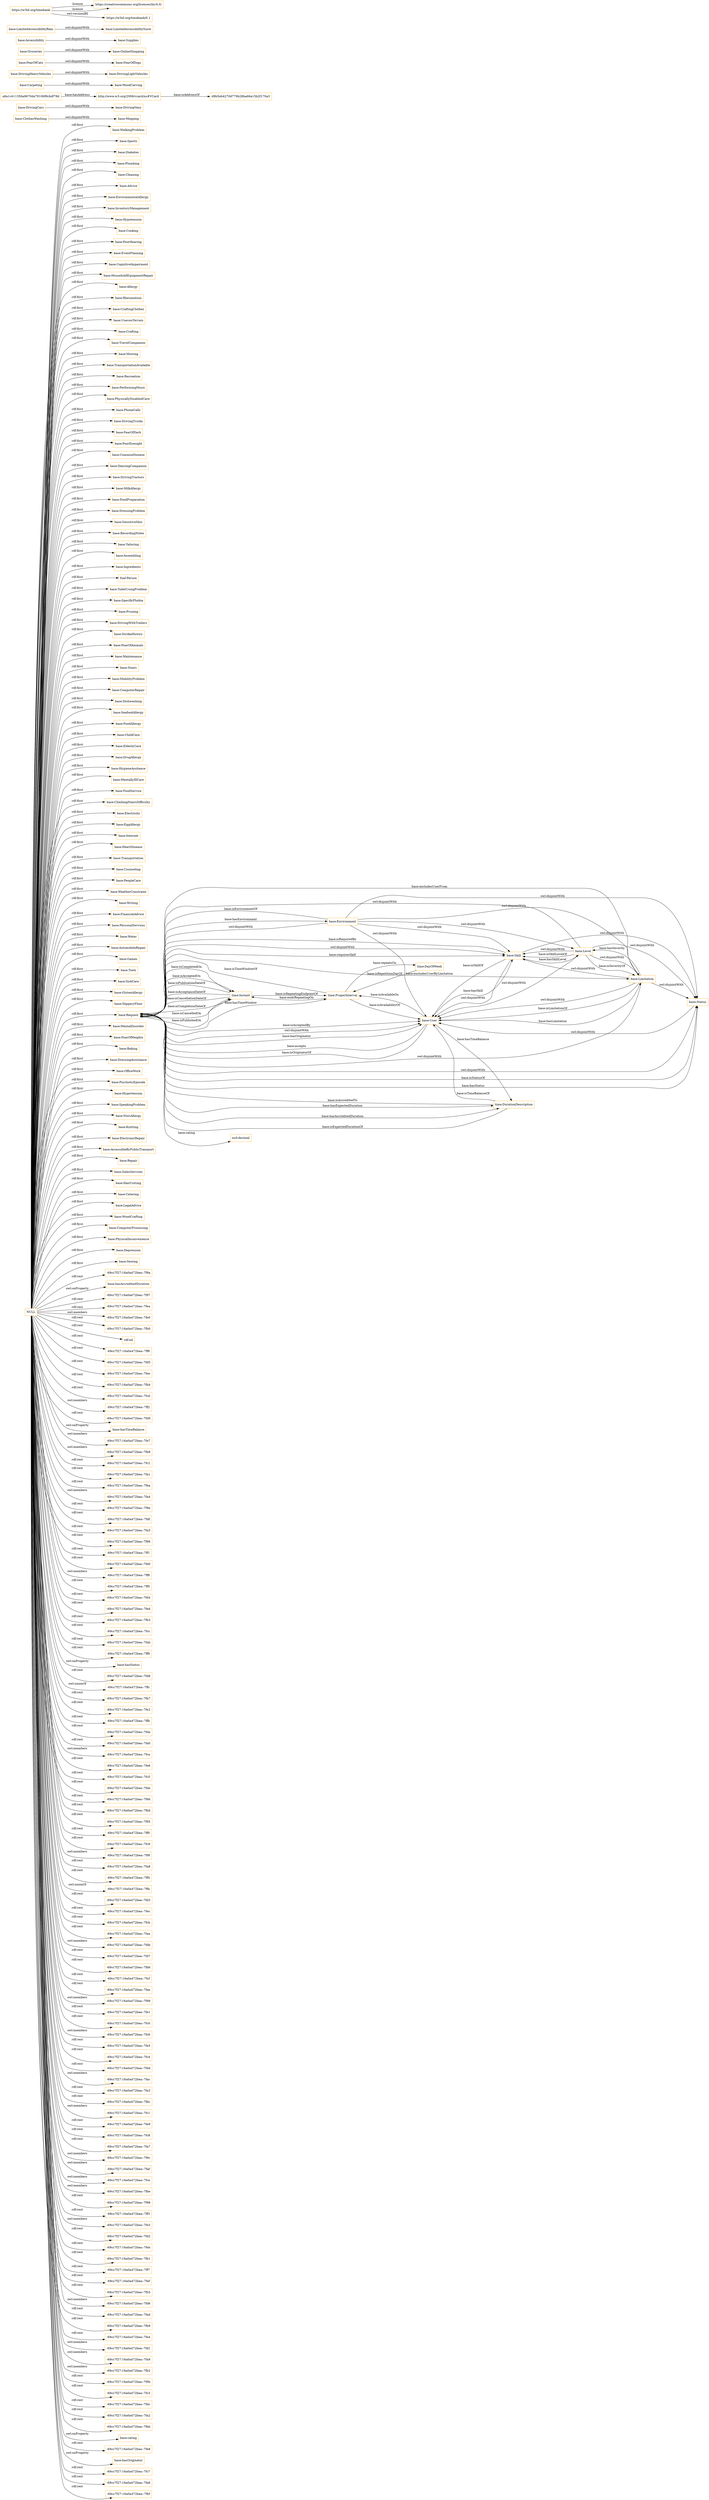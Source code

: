 digraph ar2dtool_diagram { 
rankdir=LR;
size="1501"
node [shape = rectangle, color="orange"]; "base:WalkingProblem" "base:Sports" "base:Mopping" "base:Diabetes" "base:Plumbing" "base:Cleaning" "base:Advice" "base:DrivingCars" "base:EnvironmentalAllergy" "base:InventoryManagement" "base:Hypotension" "base:Cooking" "base:PoorHearing" "base:EventPlanning" "base:CognitiveImpairment" "time:Instant" "base:HouseholdEquipmentRepair" "a8a1c411356a9670da79106f8cbdf78d" "base:Allergy" "base:Rheumatism" "time:DayOfWeek" "base:CraftingClothes" "base:UnevenTerrain" "base:Crafting" "base:Carpeting" "base:DrivingHeavyVehicles" "time:ProperInterval" "base:TravelCompanion" "base:Mowing" "base:TransportationAvailable" "base:Recreation" "base:PerformingMusic" "base:PhysicallyDisabledCare" "base:PhoneCalls" "base:DrivingTrucks" "base:FearOfDark" "base:PoorEyesight" "base:CommonDisease" "base:DancingCompanion" "base:DrivingTractors" "base:FearOfDogs" "base:MilkAllergy" "base:Groceries" "base:FoodPreparation" "base:DressingProblem" "base:SensitiveSkin" "base:RecordingNotes" "base:Tailoring" "base:Assembling" "base:Level" "base:Ingredients" "foaf:Person" "d9b5eb4270d779b28ba66a15b2f170a3" "base:Limitation" "base:ToiletUsingProblem" "base:SpecificPhobia" "base:Pruning" "base:DrivingWithTrailers" "base:StrokeHistory" "base:WoodCarving" "base:FearOfAnimals" "base:Maintenance" "base:User" "base:Stairs" "base:MobilityProblem" "base:ComputerRepair" "base:Dishwashing" "base:SeafoodAllergy" "base:FoodAllergy" "base:ChildCare" "base:DrivingVans" "base:ClothesWashing" "base:OnlineShopping" "base:Accessibility" "base:ElderlyCare" "base:DrugAllergy" "base:HygieneAssitance" "base:MentallyIllCare" "base:Environment" "base:FoodService" "base:ClimbingStairsDifficulty" "base:Electricity" "base:EggAllergy" "base:Internet" "base:HeartDisease" "time:DurationDescription" "base:Transportation" "base:Status" "base:Counseling" "base:PeopleCare" "base:WeatherConstraint" "base:Writing" "base:FinancialAdvice" "base:PersonalServices" "base:Water" "base:LimitedAccessibilityRain" "base:AutomobileRepair" "base:Games" "base:Tools" "base:SickCare" "http://www.w3.org/2006/vcard/ns#VCard" "base:GlutenAllergy" "base:SlipperyFloor" "base:Request" "base:FearOfCats" "base:MentalDisorder" "base:FearOfHeights" "base:Baking" "base:DrivingLightVehicles" "base:DressingAssistance" "base:OfficeWork" "base:PsychoticEpisode" "base:Hypertension" "base:SpeakingProblem" "base:NutsAllergy" "base:Knitting" "base:LimitedAccessibilitySnow" "base:ElectronicRepair" "base:AccessibleByPublicTransport" "base:Repair" "base:SalesServices" "base:Skill" "base:Supplies" "base:HairCutting" "base:Catering" "base:LegalAdvice" "base:WoodCrafting" "base:ComputerProcessing" "base:PhysicalInconvenience" "base:Depression" "base:Sewing" ; /*classes style*/
	"base:Groceries" -> "base:OnlineShopping" [ label = "owl:disjointWith" ];
	"base:FearOfCats" -> "base:FearOfDogs" [ label = "owl:disjointWith" ];
	"base:LimitedAccessibilityRain" -> "base:LimitedAccessibilitySnow" [ label = "owl:disjointWith" ];
	"base:Limitation" -> "base:User" [ label = "owl:disjointWith" ];
	"base:Limitation" -> "base:Status" [ label = "owl:disjointWith" ];
	"base:Limitation" -> "base:Skill" [ label = "owl:disjointWith" ];
	"base:Limitation" -> "base:Request" [ label = "owl:disjointWith" ];
	"base:Request" -> "base:User" [ label = "owl:disjointWith" ];
	"base:Request" -> "base:Status" [ label = "owl:disjointWith" ];
	"base:Request" -> "base:Skill" [ label = "owl:disjointWith" ];
	"base:Carpeting" -> "base:WoodCarving" [ label = "owl:disjointWith" ];
	"base:DrivingHeavyVehicles" -> "base:DrivingLightVehicles" [ label = "owl:disjointWith" ];
	"base:Accessibility" -> "base:Supplies" [ label = "owl:disjointWith" ];
	"base:Skill" -> "base:User" [ label = "owl:disjointWith" ];
	"base:Skill" -> "base:Status" [ label = "owl:disjointWith" ];
	"NULL" -> "-69cc7f27:16a0a472bea:-7f9a" [ label = "rdf:rest" ];
	"NULL" -> "base:hasAccreditedDuration" [ label = "owl:onProperty" ];
	"NULL" -> "-69cc7f27:16a0a472bea:-7f97" [ label = "rdf:rest" ];
	"NULL" -> "base:MentallyIllCare" [ label = "rdf:first" ];
	"NULL" -> "-69cc7f27:16a0a472bea:-7fea" [ label = "rdf:rest" ];
	"NULL" -> "-69cc7f27:16a0a472bea:-7fe0" [ label = "owl:members" ];
	"NULL" -> "-69cc7f27:16a0a472bea:-7fb0" [ label = "rdf:rest" ];
	"NULL" -> "base:FearOfHeights" [ label = "rdf:first" ];
	"NULL" -> "base:DressingAssistance" [ label = "rdf:first" ];
	"NULL" -> "base:Water" [ label = "rdf:first" ];
	"NULL" -> "base:AutomobileRepair" [ label = "rdf:first" ];
	"NULL" -> "base:RecordingNotes" [ label = "rdf:first" ];
	"NULL" -> "rdf:nil" [ label = "rdf:rest" ];
	"NULL" -> "-69cc7f27:16a0a472bea:-7ff6" [ label = "rdf:rest" ];
	"NULL" -> "base:SalesServices" [ label = "rdf:first" ];
	"NULL" -> "base:HygieneAssitance" [ label = "rdf:first" ];
	"NULL" -> "-69cc7f27:16a0a472bea:-7fd5" [ label = "rdf:rest" ];
	"NULL" -> "-69cc7f27:16a0a472bea:-7fee" [ label = "rdf:rest" ];
	"NULL" -> "base:SeafoodAllergy" [ label = "rdf:first" ];
	"NULL" -> "-69cc7f27:16a0a472bea:-7fb4" [ label = "rdf:rest" ];
	"NULL" -> "-69cc7f27:16a0a472bea:-7fcd" [ label = "rdf:rest" ];
	"NULL" -> "base:Pruning" [ label = "rdf:first" ];
	"NULL" -> "-69cc7f27:16a0a472bea:-7ff2" [ label = "owl:members" ];
	"NULL" -> "base:Tools" [ label = "rdf:first" ];
	"NULL" -> "-69cc7f27:16a0a472bea:-7fd9" [ label = "rdf:rest" ];
	"NULL" -> "base:hasTimeBalance" [ label = "owl:onProperty" ];
	"NULL" -> "-69cc7f27:16a0a472bea:-7fe7" [ label = "owl:members" ];
	"NULL" -> "base:StrokeHistory" [ label = "rdf:first" ];
	"NULL" -> "-69cc7f27:16a0a472bea:-7fb8" [ label = "owl:members" ];
	"NULL" -> "base:OfficeWork" [ label = "rdf:first" ];
	"NULL" -> "base:Assembling" [ label = "rdf:first" ];
	"NULL" -> "base:Sewing" [ label = "rdf:first" ];
	"NULL" -> "base:DrivingTrucks" [ label = "rdf:first" ];
	"NULL" -> "base:DrugAllergy" [ label = "rdf:first" ];
	"NULL" -> "base:FoodAllergy" [ label = "rdf:first" ];
	"NULL" -> "base:NutsAllergy" [ label = "rdf:first" ];
	"NULL" -> "base:Recreation" [ label = "rdf:first" ];
	"NULL" -> "-69cc7f27:16a0a472bea:-7fc2" [ label = "rdf:rest" ];
	"NULL" -> "-69cc7f27:16a0a472bea:-7fa1" [ label = "rdf:rest" ];
	"NULL" -> "base:Electricity" [ label = "rdf:first" ];
	"NULL" -> "-69cc7f27:16a0a472bea:-7fba" [ label = "rdf:rest" ];
	"NULL" -> "base:FoodService" [ label = "rdf:first" ];
	"NULL" -> "-69cc7f27:16a0a472bea:-7fa4" [ label = "owl:members" ];
	"NULL" -> "base:Games" [ label = "rdf:first" ];
	"NULL" -> "base:Sports" [ label = "rdf:first" ];
	"NULL" -> "base:AccessibleByPublicTransport" [ label = "rdf:first" ];
	"NULL" -> "-69cc7f27:16a0a472bea:-7f9e" [ label = "rdf:rest" ];
	"NULL" -> "-69cc7f27:16a0a472bea:-7fdf" [ label = "rdf:rest" ];
	"NULL" -> "-69cc7f27:16a0a472bea:-7fa5" [ label = "rdf:rest" ];
	"NULL" -> "base:Cooking" [ label = "rdf:first" ];
	"NULL" -> "base:Transportation" [ label = "rdf:first" ];
	"NULL" -> "base:ClimbingStairsDifficulty" [ label = "rdf:first" ];
	"NULL" -> "-69cc7f27:16a0a472bea:-7f96" [ label = "rdf:rest" ];
	"NULL" -> "base:FoodPreparation" [ label = "rdf:first" ];
	"NULL" -> "-69cc7f27:16a0a472bea:-7ff1" [ label = "rdf:rest" ];
	"NULL" -> "base:SlipperyFloor" [ label = "rdf:first" ];
	"NULL" -> "base:DrivingWithTrailers" [ label = "rdf:first" ];
	"NULL" -> "-69cc7f27:16a0a472bea:-7fd0" [ label = "rdf:rest" ];
	"NULL" -> "base:Diabetes" [ label = "rdf:first" ];
	"NULL" -> "-69cc7f27:16a0a472bea:-7ff8" [ label = "owl:members" ];
	"NULL" -> "-69cc7f27:16a0a472bea:-7ff5" [ label = "rdf:rest" ];
	"NULL" -> "base:Plumbing" [ label = "rdf:first" ];
	"NULL" -> "-69cc7f27:16a0a472bea:-7fd4" [ label = "rdf:rest" ];
	"NULL" -> "-69cc7f27:16a0a472bea:-7fed" [ label = "rdf:rest" ];
	"NULL" -> "-69cc7f27:16a0a472bea:-7fb3" [ label = "rdf:rest" ];
	"NULL" -> "-69cc7f27:16a0a472bea:-7fcc" [ label = "rdf:rest" ];
	"NULL" -> "-69cc7f27:16a0a472bea:-7fab" [ label = "rdf:rest" ];
	"NULL" -> "-69cc7f27:16a0a472bea:-7ff9" [ label = "rdf:rest" ];
	"NULL" -> "base:SpecificPhobia" [ label = "rdf:first" ];
	"NULL" -> "base:hasStatus" [ label = "owl:onProperty" ];
	"NULL" -> "base:Knitting" [ label = "rdf:first" ];
	"NULL" -> "base:ElderlyCare" [ label = "rdf:first" ];
	"NULL" -> "-69cc7f27:16a0a472bea:-7fd8" [ label = "rdf:rest" ];
	"NULL" -> "-69cc7f27:16a0a472bea:-7ffc" [ label = "owl:unionOf" ];
	"NULL" -> "-69cc7f27:16a0a472bea:-7fb7" [ label = "rdf:rest" ];
	"NULL" -> "base:Rheumatism" [ label = "rdf:first" ];
	"NULL" -> "base:Ingredients" [ label = "rdf:first" ];
	"NULL" -> "base:Maintenance" [ label = "rdf:first" ];
	"NULL" -> "-69cc7f27:16a0a472bea:-7fe2" [ label = "rdf:rest" ];
	"NULL" -> "-69cc7f27:16a0a472bea:-7ffb" [ label = "rdf:rest" ];
	"NULL" -> "base:Allergy" [ label = "rdf:first" ];
	"NULL" -> "-69cc7f27:16a0a472bea:-7fda" [ label = "rdf:rest" ];
	"NULL" -> "-69cc7f27:16a0a472bea:-7fa0" [ label = "rdf:rest" ];
	"NULL" -> "base:SpeakingProblem" [ label = "rdf:first" ];
	"NULL" -> "-69cc7f27:16a0a472bea:-7fca" [ label = "owl:members" ];
	"NULL" -> "base:DressingProblem" [ label = "rdf:first" ];
	"NULL" -> "-69cc7f27:16a0a472bea:-7fe6" [ label = "rdf:rest" ];
	"NULL" -> "-69cc7f27:16a0a472bea:-7fc5" [ label = "rdf:rest" ];
	"NULL" -> "-69cc7f27:16a0a472bea:-7fde" [ label = "rdf:rest" ];
	"NULL" -> "-69cc7f27:16a0a472bea:-7f9d" [ label = "rdf:rest" ];
	"NULL" -> "base:PoorEyesight" [ label = "rdf:first" ];
	"NULL" -> "base:WeatherConstraint" [ label = "rdf:first" ];
	"NULL" -> "base:EventPlanning" [ label = "rdf:first" ];
	"NULL" -> "-69cc7f27:16a0a472bea:-7fbd" [ label = "rdf:rest" ];
	"NULL" -> "base:HeartDisease" [ label = "rdf:first" ];
	"NULL" -> "base:DrivingTractors" [ label = "rdf:first" ];
	"NULL" -> "-69cc7f27:16a0a472bea:-7f95" [ label = "rdf:rest" ];
	"NULL" -> "base:MobilityProblem" [ label = "rdf:first" ];
	"NULL" -> "base:LegalAdvice" [ label = "rdf:first" ];
	"NULL" -> "-69cc7f27:16a0a472bea:-7ff0" [ label = "rdf:rest" ];
	"NULL" -> "base:Writing" [ label = "rdf:first" ];
	"NULL" -> "base:CognitiveImpairment" [ label = "rdf:first" ];
	"NULL" -> "base:FearOfAnimals" [ label = "rdf:first" ];
	"NULL" -> "-69cc7f27:16a0a472bea:-7fc9" [ label = "rdf:rest" ];
	"NULL" -> "base:TransportationAvailable" [ label = "rdf:first" ];
	"NULL" -> "-69cc7f27:16a0a472bea:-7f9f" [ label = "owl:members" ];
	"NULL" -> "-69cc7f27:16a0a472bea:-7fa8" [ label = "rdf:rest" ];
	"NULL" -> "base:MilkAllergy" [ label = "rdf:first" ];
	"NULL" -> "base:ChildCare" [ label = "rdf:first" ];
	"NULL" -> "-69cc7f27:16a0a472bea:-7ff4" [ label = "rdf:rest" ];
	"NULL" -> "-69cc7f27:16a0a472bea:-7ffa" [ label = "owl:unionOf" ];
	"NULL" -> "-69cc7f27:16a0a472bea:-7fd3" [ label = "rdf:rest" ];
	"NULL" -> "-69cc7f27:16a0a472bea:-7fec" [ label = "rdf:rest" ];
	"NULL" -> "base:ElectronicRepair" [ label = "rdf:first" ];
	"NULL" -> "base:Depression" [ label = "rdf:first" ];
	"NULL" -> "-69cc7f27:16a0a472bea:-7fcb" [ label = "rdf:rest" ];
	"NULL" -> "base:EnvironmentalAllergy" [ label = "rdf:first" ];
	"NULL" -> "base:Dishwashing" [ label = "rdf:first" ];
	"NULL" -> "-69cc7f27:16a0a472bea:-7faa" [ label = "rdf:rest" ];
	"NULL" -> "base:PhysicalInconvenience" [ label = "rdf:first" ];
	"NULL" -> "base:PoorHearing" [ label = "rdf:first" ];
	"NULL" -> "base:ToiletUsingProblem" [ label = "rdf:first" ];
	"NULL" -> "base:InventoryManagement" [ label = "rdf:first" ];
	"NULL" -> "-69cc7f27:16a0a472bea:-7fdb" [ label = "owl:members" ];
	"NULL" -> "-69cc7f27:16a0a472bea:-7fd7" [ label = "rdf:rest" ];
	"NULL" -> "base:Advice" [ label = "rdf:first" ];
	"NULL" -> "-69cc7f27:16a0a472bea:-7fb6" [ label = "rdf:rest" ];
	"NULL" -> "-69cc7f27:16a0a472bea:-7fcf" [ label = "rdf:rest" ];
	"NULL" -> "base:Stairs" [ label = "rdf:first" ];
	"NULL" -> "-69cc7f27:16a0a472bea:-7fae" [ label = "rdf:rest" ];
	"NULL" -> "-69cc7f27:16a0a472bea:-7f99" [ label = "owl:members" ];
	"NULL" -> "-69cc7f27:16a0a472bea:-7fe1" [ label = "rdf:rest" ];
	"NULL" -> "-69cc7f27:16a0a472bea:-7fc0" [ label = "rdf:rest" ];
	"NULL" -> "-69cc7f27:16a0a472bea:-7fc6" [ label = "owl:members" ];
	"NULL" -> "base:Hypertension" [ label = "rdf:first" ];
	"NULL" -> "base:TravelCompanion" [ label = "rdf:first" ];
	"NULL" -> "-69cc7f27:16a0a472bea:-7fe5" [ label = "rdf:rest" ];
	"NULL" -> "base:Counseling" [ label = "rdf:first" ];
	"NULL" -> "base:PerformingMusic" [ label = "rdf:first" ];
	"NULL" -> "-69cc7f27:16a0a472bea:-7fc4" [ label = "rdf:rest" ];
	"NULL" -> "base:PeopleCare" [ label = "rdf:first" ];
	"NULL" -> "-69cc7f27:16a0a472bea:-7fdd" [ label = "rdf:rest" ];
	"NULL" -> "base:Hypotension" [ label = "rdf:first" ];
	"NULL" -> "-69cc7f27:16a0a472bea:-7fac" [ label = "owl:members" ];
	"NULL" -> "-69cc7f27:16a0a472bea:-7fa3" [ label = "rdf:rest" ];
	"NULL" -> "base:MentalDisorder" [ label = "rdf:first" ];
	"NULL" -> "base:EggAllergy" [ label = "rdf:first" ];
	"NULL" -> "-69cc7f27:16a0a472bea:-7fbc" [ label = "rdf:rest" ];
	"NULL" -> "base:WoodCrafting" [ label = "rdf:first" ];
	"NULL" -> "base:ComputerProcessing" [ label = "rdf:first" ];
	"NULL" -> "-69cc7f27:16a0a472bea:-7fc1" [ label = "owl:members" ];
	"NULL" -> "-69cc7f27:16a0a472bea:-7fe9" [ label = "rdf:rest" ];
	"NULL" -> "base:UnevenTerrain" [ label = "rdf:first" ];
	"NULL" -> "base:FearOfDark" [ label = "rdf:first" ];
	"NULL" -> "-69cc7f27:16a0a472bea:-7fc8" [ label = "rdf:rest" ];
	"NULL" -> "-69cc7f27:16a0a472bea:-7fa7" [ label = "rdf:rest" ];
	"NULL" -> "foaf:Person" [ label = "rdf:first" ];
	"NULL" -> "base:Baking" [ label = "rdf:first" ];
	"NULL" -> "-69cc7f27:16a0a472bea:-7f9c" [ label = "owl:members" ];
	"NULL" -> "-69cc7f27:16a0a472bea:-7faf" [ label = "owl:members" ];
	"NULL" -> "base:SensitiveSkin" [ label = "rdf:first" ];
	"NULL" -> "-69cc7f27:16a0a472bea:-7fce" [ label = "owl:members" ];
	"NULL" -> "-69cc7f27:16a0a472bea:-7fbe" [ label = "owl:members" ];
	"NULL" -> "base:Tailoring" [ label = "rdf:first" ];
	"NULL" -> "base:SickCare" [ label = "rdf:first" ];
	"NULL" -> "-69cc7f27:16a0a472bea:-7f98" [ label = "rdf:rest" ];
	"NULL" -> "-69cc7f27:16a0a472bea:-7ff3" [ label = "rdf:rest" ];
	"NULL" -> "base:DancingCompanion" [ label = "rdf:first" ];
	"NULL" -> "-69cc7f27:16a0a472bea:-7fe3" [ label = "owl:members" ];
	"NULL" -> "-69cc7f27:16a0a472bea:-7fd2" [ label = "rdf:rest" ];
	"NULL" -> "base:Request" [ label = "rdf:first" ];
	"NULL" -> "-69cc7f27:16a0a472bea:-7feb" [ label = "rdf:rest" ];
	"NULL" -> "base:HairCutting" [ label = "rdf:first" ];
	"NULL" -> "-69cc7f27:16a0a472bea:-7fb1" [ label = "rdf:rest" ];
	"NULL" -> "base:FinancialAdvice" [ label = "rdf:first" ];
	"NULL" -> "base:CraftingClothes" [ label = "rdf:first" ];
	"NULL" -> "-69cc7f27:16a0a472bea:-7ff7" [ label = "rdf:rest" ];
	"NULL" -> "-69cc7f27:16a0a472bea:-7fef" [ label = "rdf:rest" ];
	"NULL" -> "-69cc7f27:16a0a472bea:-7fb5" [ label = "rdf:rest" ];
	"NULL" -> "base:Internet" [ label = "rdf:first" ];
	"NULL" -> "-69cc7f27:16a0a472bea:-7fd6" [ label = "owl:members" ];
	"NULL" -> "-69cc7f27:16a0a472bea:-7fad" [ label = "rdf:rest" ];
	"NULL" -> "base:GlutenAllergy" [ label = "rdf:first" ];
	"NULL" -> "base:PhysicallyDisabledCare" [ label = "rdf:first" ];
	"NULL" -> "base:PsychoticEpisode" [ label = "rdf:first" ];
	"NULL" -> "base:Mowing" [ label = "rdf:first" ];
	"NULL" -> "-69cc7f27:16a0a472bea:-7fb9" [ label = "rdf:rest" ];
	"NULL" -> "base:Crafting" [ label = "rdf:first" ];
	"NULL" -> "-69cc7f27:16a0a472bea:-7fe4" [ label = "rdf:rest" ];
	"NULL" -> "-69cc7f27:16a0a472bea:-7fd1" [ label = "owl:members" ];
	"NULL" -> "-69cc7f27:16a0a472bea:-7fa9" [ label = "owl:members" ];
	"NULL" -> "-69cc7f27:16a0a472bea:-7fb2" [ label = "owl:members" ];
	"NULL" -> "-69cc7f27:16a0a472bea:-7f9b" [ label = "rdf:rest" ];
	"NULL" -> "-69cc7f27:16a0a472bea:-7fc3" [ label = "rdf:rest" ];
	"NULL" -> "base:Cleaning" [ label = "rdf:first" ];
	"NULL" -> "base:CommonDisease" [ label = "rdf:first" ];
	"NULL" -> "-69cc7f27:16a0a472bea:-7fdc" [ label = "rdf:rest" ];
	"NULL" -> "-69cc7f27:16a0a472bea:-7fa2" [ label = "rdf:rest" ];
	"NULL" -> "base:WalkingProblem" [ label = "rdf:first" ];
	"NULL" -> "base:ComputerRepair" [ label = "rdf:first" ];
	"NULL" -> "-69cc7f27:16a0a472bea:-7fbb" [ label = "rdf:rest" ];
	"NULL" -> "base:Repair" [ label = "rdf:first" ];
	"NULL" -> "base:PersonalServices" [ label = "rdf:first" ];
	"NULL" -> "base:rating" [ label = "owl:onProperty" ];
	"NULL" -> "-69cc7f27:16a0a472bea:-7fe8" [ label = "rdf:rest" ];
	"NULL" -> "base:hasOriginator" [ label = "owl:onProperty" ];
	"NULL" -> "-69cc7f27:16a0a472bea:-7fc7" [ label = "rdf:rest" ];
	"NULL" -> "base:PhoneCalls" [ label = "rdf:first" ];
	"NULL" -> "-69cc7f27:16a0a472bea:-7fa6" [ label = "rdf:rest" ];
	"NULL" -> "base:Catering" [ label = "rdf:first" ];
	"NULL" -> "-69cc7f27:16a0a472bea:-7fbf" [ label = "rdf:rest" ];
	"NULL" -> "base:HouseholdEquipmentRepair" [ label = "rdf:first" ];
	"base:DrivingCars" -> "base:DrivingVans" [ label = "owl:disjointWith" ];
	"base:Status" -> "base:User" [ label = "owl:disjointWith" ];
	"https://w3id.org/timebank" -> "https://creativecommons.org/licenses/by/4.0/" [ label = ":license" ];
	"https://w3id.org/timebank" -> "https://w3id.org/timebank/0.1" [ label = "owl:versionIRI" ];
	"https://w3id.org/timebank" -> "https://creativecommons.org/licenses/by/4.0/" [ label = ":license" ];
	"base:Level" -> "base:User" [ label = "owl:disjointWith" ];
	"base:Level" -> "base:Status" [ label = "owl:disjointWith" ];
	"base:Level" -> "base:Skill" [ label = "owl:disjointWith" ];
	"base:Level" -> "base:Request" [ label = "owl:disjointWith" ];
	"base:Level" -> "base:Limitation" [ label = "owl:disjointWith" ];
	"base:ClothesWashing" -> "base:Mopping" [ label = "owl:disjointWith" ];
	"base:Environment" -> "base:Request" [ label = "owl:disjointWith" ];
	"base:Environment" -> "base:Limitation" [ label = "owl:disjointWith" ];
	"base:Environment" -> "base:Status" [ label = "owl:disjointWith" ];
	"base:Environment" -> "base:Skill" [ label = "owl:disjointWith" ];
	"base:Environment" -> "base:User" [ label = "owl:disjointWith" ];
	"base:Environment" -> "base:Level" [ label = "owl:disjointWith" ];
	"time:Instant" -> "base:Request" [ label = "base:isPublicationDateOf" ];
	"base:Level" -> "base:Limitation" [ label = "base:isSeverityOf" ];
	"time:ProperInterval" -> "time:Instant" [ label = "base:endsRepeatingOn" ];
	"base:Request" -> "time:Instant" [ label = "base:isCancelledOn" ];
	"time:ProperInterval" -> "base:Request" [ label = "base:isTimeWindowOf" ];
	"base:Request" -> "time:Instant" [ label = "base:isPublishedOn" ];
	"base:Request" -> "time:ProperInterval" [ label = "base:hasTimeWindow" ];
	"base:Skill" -> "base:User" [ label = "base:isSkillOf" ];
	"time:Instant" -> "time:ProperInterval" [ label = "base:isRepeatingEndpointOf" ];
	"base:Request" -> "time:Instant" [ label = "base:isCompletedOn" ];
	"base:Request" -> "base:Environment" [ label = "base:hasEnvironment" ];
	"base:Request" -> "xsd:decimal" [ label = "base:rating" ];
	"base:Level" -> "base:Skill" [ label = "base:isSkillLevelOf" ];
	"base:User" -> "base:Skill" [ label = "base:hasSkill" ];
	"base:Request" -> "time:DurationDescription" [ label = "base:hasAccreditedDuration" ];
	"base:User" -> "base:Request" [ label = "base:accepts" ];
	"time:Instant" -> "base:Request" [ label = "base:isAcceptanceDateOf" ];
	"base:Limitation" -> "base:User" [ label = "base:isLimitationOf" ];
	"time:Instant" -> "base:Request" [ label = "base:isCancellationDateOf" ];
	"http://www.w3.org/2006/vcard/ns#VCard" -> "d9b5eb4270d779b28ba66a15b2f170a3" [ label = "base:isAddressOf" ];
	"base:User" -> "time:DurationDescription" [ label = "base:hasTimeBalance" ];
	"base:User" -> "base:Request" [ label = "base:isOriginatorOf" ];
	"time:DurationDescription" -> "base:User" [ label = "base:isTimeBalanceOf" ];
	"base:Request" -> "base:Skill" [ label = "base:requiresSkill" ];
	"time:DurationDescription" -> "base:Request" [ label = "base:isExpectedDurationOf" ];
	"time:DayOfWeek" -> "time:ProperInterval" [ label = "base:isRepetitionDayOf" ];
	"base:Request" -> "base:Limitation" [ label = "base:excludesUserByLimitation" ];
	"base:Environment" -> "base:Request" [ label = "base:isEnvironmentOf" ];
	"base:Limitation" -> "base:Level" [ label = "base:hasSeverity" ];
	"base:Status" -> "base:Request" [ label = "base:isStatusOf" ];
	"base:Request" -> "base:User" [ label = "base:isAcceptedBy" ];
	"base:Request" -> "base:Status" [ label = "base:hasStatus" ];
	"time:ProperInterval" -> "base:User" [ label = "base:isAvailabilityOf" ];
	"time:ProperInterval" -> "time:DayOfWeek" [ label = "base:repeatsOn" ];
	"base:Limitation" -> "base:Request" [ label = "base:excludesUserFrom" ];
	"base:Request" -> "time:Instant" [ label = "base:isAcceptedOn" ];
	"base:Skill" -> "base:Request" [ label = "base:isRequiredBy" ];
	"base:User" -> "time:ProperInterval" [ label = "base:isAvailableOn" ];
	"base:Request" -> "time:DurationDescription" [ label = "base:hasExpectedDuration" ];
	"base:User" -> "base:Limitation" [ label = "base:hasLimitation" ];
	"time:Instant" -> "base:Request" [ label = "base:isCompletionDateOf" ];
	"a8a1c411356a9670da79106f8cbdf78d" -> "http://www.w3.org/2006/vcard/ns#VCard" [ label = "base:hasAddress" ];
	"base:Request" -> "base:User" [ label = "base:hasOriginator" ];
	"time:DurationDescription" -> "base:Request" [ label = "base:isAccreditedTo" ];
	"base:Skill" -> "base:Level" [ label = "base:hasSkillLevel" ];

}

